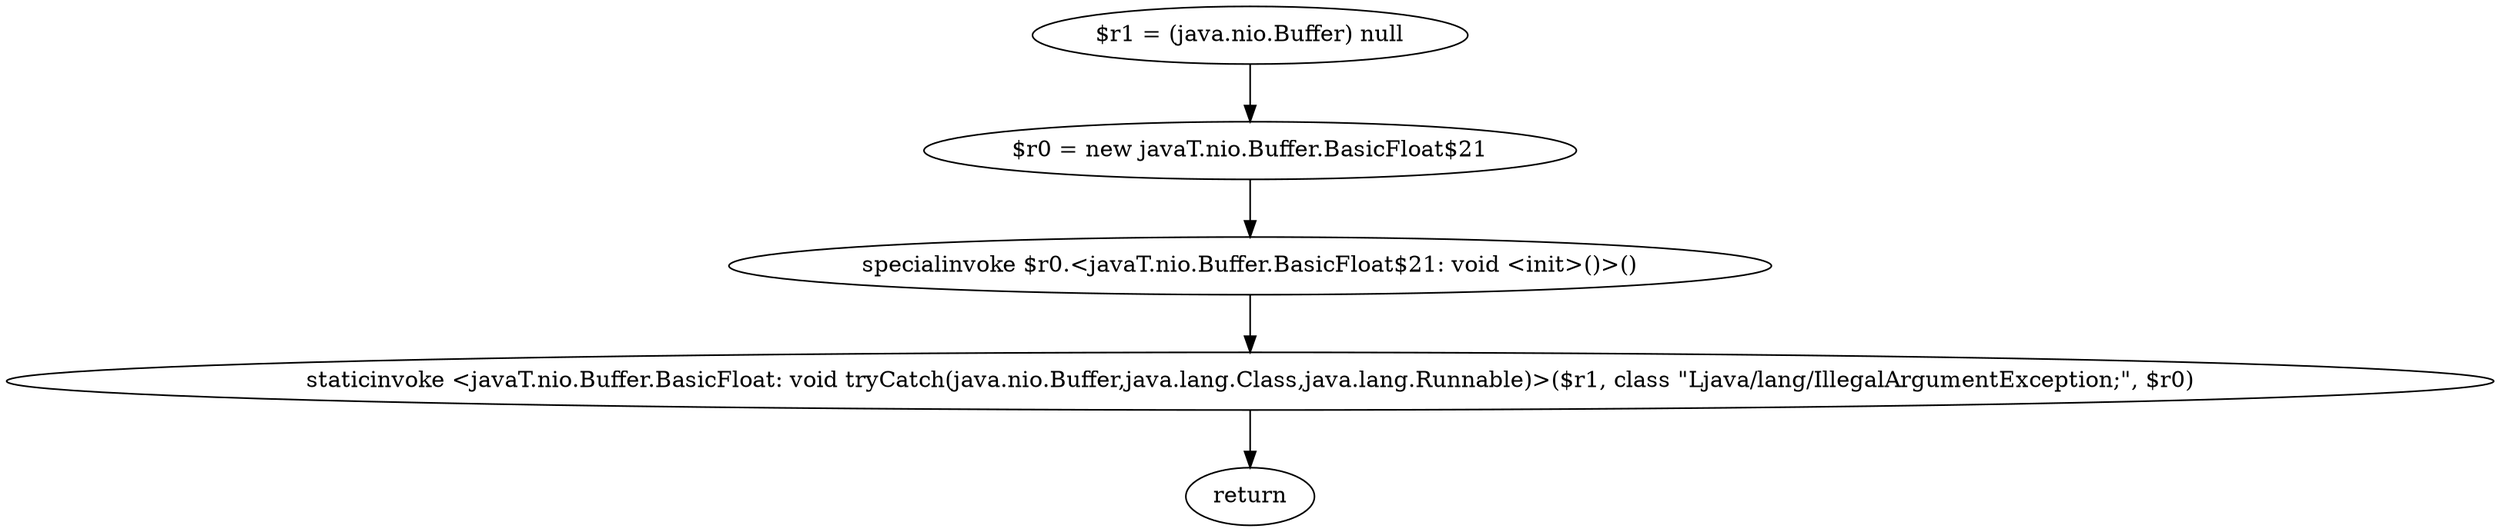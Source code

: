 digraph "unitGraph" {
    "$r1 = (java.nio.Buffer) null"
    "$r0 = new javaT.nio.Buffer.BasicFloat$21"
    "specialinvoke $r0.<javaT.nio.Buffer.BasicFloat$21: void <init>()>()"
    "staticinvoke <javaT.nio.Buffer.BasicFloat: void tryCatch(java.nio.Buffer,java.lang.Class,java.lang.Runnable)>($r1, class \"Ljava/lang/IllegalArgumentException;\", $r0)"
    "return"
    "$r1 = (java.nio.Buffer) null"->"$r0 = new javaT.nio.Buffer.BasicFloat$21";
    "$r0 = new javaT.nio.Buffer.BasicFloat$21"->"specialinvoke $r0.<javaT.nio.Buffer.BasicFloat$21: void <init>()>()";
    "specialinvoke $r0.<javaT.nio.Buffer.BasicFloat$21: void <init>()>()"->"staticinvoke <javaT.nio.Buffer.BasicFloat: void tryCatch(java.nio.Buffer,java.lang.Class,java.lang.Runnable)>($r1, class \"Ljava/lang/IllegalArgumentException;\", $r0)";
    "staticinvoke <javaT.nio.Buffer.BasicFloat: void tryCatch(java.nio.Buffer,java.lang.Class,java.lang.Runnable)>($r1, class \"Ljava/lang/IllegalArgumentException;\", $r0)"->"return";
}
